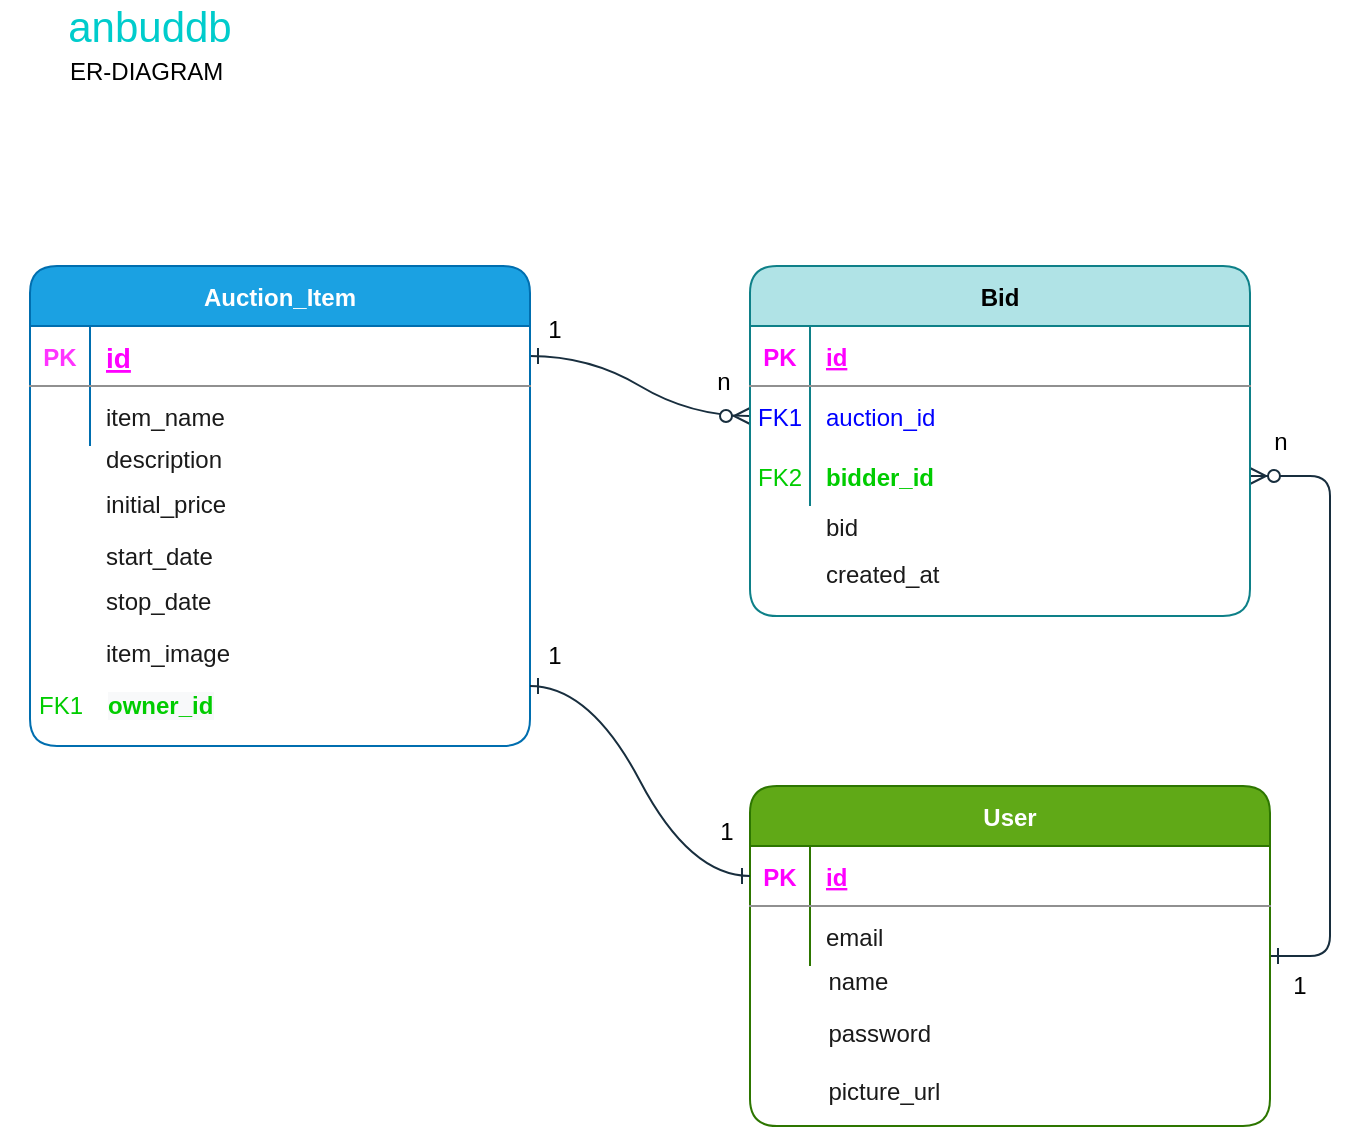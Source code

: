 <mxfile version="14.6.13" type="device"><diagram id="R2lEEEUBdFMjLlhIrx00" name="Page-1"><mxGraphModel dx="1422" dy="822" grid="1" gridSize="10" guides="1" tooltips="1" connect="1" arrows="1" fold="1" page="1" pageScale="1" pageWidth="1100" pageHeight="850" background="#ffffff" math="0" shadow="0" extFonts="Permanent Marker^https://fonts.googleapis.com/css?family=Permanent+Marker"><root><mxCell id="0"/><mxCell id="1" parent="0"/><mxCell id="C-vyLk0tnHw3VtMMgP7b-1" value="" style="edgeStyle=entityRelationEdgeStyle;endArrow=ERzeroToMany;startArrow=ERone;endFill=1;startFill=0;entryX=0;entryY=0.5;entryDx=0;entryDy=0;strokeColor=#182E3E;fontColor=#1A1A1A;labelBackgroundColor=#EEEEEE;curved=1;" parent="1" source="C-vyLk0tnHw3VtMMgP7b-24" target="BdO2JZDOVSu5dEc1PPFg-19" edge="1"><mxGeometry width="100" height="100" relative="1" as="geometry"><mxPoint x="465" y="910" as="sourcePoint"/><mxPoint x="535" y="295" as="targetPoint"/></mxGeometry></mxCell><mxCell id="BdO2JZDOVSu5dEc1PPFg-4" value="" style="group;fontColor=#1A1A1A;rounded=1;" parent="1" vertex="1" connectable="0"><mxGeometry x="215" y="230" width="250" height="270" as="geometry"/></mxCell><mxCell id="C-vyLk0tnHw3VtMMgP7b-23" value="Auction_Item" style="shape=table;startSize=30;container=1;collapsible=1;childLayout=tableLayout;fixedRows=1;rowLines=0;fontStyle=1;align=center;resizeLast=1;fillColor=#1ba1e2;strokeColor=#006EAF;rounded=1;fontColor=#ffffff;" parent="BdO2JZDOVSu5dEc1PPFg-4" vertex="1"><mxGeometry width="250" height="240" as="geometry"/></mxCell><mxCell id="C-vyLk0tnHw3VtMMgP7b-24" value="" style="shape=partialRectangle;collapsible=0;dropTarget=0;pointerEvents=0;fillColor=none;points=[[0,0.5],[1,0.5]];portConstraint=eastwest;top=0;left=0;right=0;bottom=1;strokeColor=#909090;rounded=1;" parent="C-vyLk0tnHw3VtMMgP7b-23" vertex="1"><mxGeometry y="30" width="250" height="30" as="geometry"/></mxCell><mxCell id="C-vyLk0tnHw3VtMMgP7b-25" value="PK" style="shape=partialRectangle;overflow=hidden;connectable=0;fillColor=none;top=0;left=0;bottom=0;right=0;fontStyle=1;strokeColor=#909090;rounded=1;fontColor=#FF33FF;" parent="C-vyLk0tnHw3VtMMgP7b-24" vertex="1"><mxGeometry width="30" height="30" as="geometry"/></mxCell><mxCell id="C-vyLk0tnHw3VtMMgP7b-26" value="id" style="shape=partialRectangle;overflow=hidden;connectable=0;fillColor=none;top=0;left=0;bottom=0;right=0;align=left;spacingLeft=6;fontStyle=5;strokeColor=#909090;rounded=1;labelBackgroundColor=none;fontSize=14;fontColor=#FF00FF;" parent="C-vyLk0tnHw3VtMMgP7b-24" vertex="1"><mxGeometry x="30" width="220" height="30" as="geometry"/></mxCell><mxCell id="C-vyLk0tnHw3VtMMgP7b-27" value="" style="shape=partialRectangle;collapsible=0;dropTarget=0;pointerEvents=0;fillColor=none;points=[[0,0.5],[1,0.5]];portConstraint=eastwest;top=0;left=0;right=0;bottom=0;strokeColor=#909090;fontColor=#1A1A1A;rounded=1;" parent="C-vyLk0tnHw3VtMMgP7b-23" vertex="1"><mxGeometry y="60" width="250" height="30" as="geometry"/></mxCell><mxCell id="C-vyLk0tnHw3VtMMgP7b-28" value="" style="shape=partialRectangle;overflow=hidden;connectable=0;fillColor=none;top=0;left=0;bottom=0;right=0;strokeColor=#909090;fontColor=#1A1A1A;rounded=1;" parent="C-vyLk0tnHw3VtMMgP7b-27" vertex="1"><mxGeometry width="30" height="30" as="geometry"/></mxCell><mxCell id="C-vyLk0tnHw3VtMMgP7b-29" value="item_name" style="shape=partialRectangle;overflow=hidden;connectable=0;fillColor=none;top=0;left=0;bottom=0;right=0;align=left;spacingLeft=6;strokeColor=#909090;fontColor=#1A1A1A;rounded=1;" parent="C-vyLk0tnHw3VtMMgP7b-27" vertex="1"><mxGeometry x="30" width="220" height="30" as="geometry"/></mxCell><mxCell id="BdO2JZDOVSu5dEc1PPFg-76" value="description" style="shape=partialRectangle;overflow=hidden;connectable=0;fillColor=none;top=0;left=0;bottom=0;right=0;align=left;spacingLeft=6;strokeColor=#909090;fontColor=#1A1A1A;rounded=1;" parent="BdO2JZDOVSu5dEc1PPFg-4" vertex="1"><mxGeometry x="30" y="82.997" width="220" height="25.714" as="geometry"/></mxCell><mxCell id="BdO2JZDOVSu5dEc1PPFg-77" value="initial_price" style="shape=partialRectangle;overflow=hidden;connectable=0;fillColor=none;top=0;left=0;bottom=0;right=0;align=left;spacingLeft=6;strokeColor=#909090;fontColor=#1A1A1A;rounded=1;" parent="BdO2JZDOVSu5dEc1PPFg-4" vertex="1"><mxGeometry x="30" y="105.716" width="220" height="25.714" as="geometry"/></mxCell><mxCell id="NPExy47szuQDbSRoDMbA-1" value="start_date" style="shape=partialRectangle;overflow=hidden;connectable=0;fillColor=none;top=0;left=0;bottom=0;right=0;align=left;spacingLeft=6;strokeColor=#909090;fontColor=#1A1A1A;rounded=1;" vertex="1" parent="BdO2JZDOVSu5dEc1PPFg-4"><mxGeometry x="30" y="131.427" width="220" height="25.714" as="geometry"/></mxCell><mxCell id="NPExy47szuQDbSRoDMbA-2" value="stop_date" style="shape=partialRectangle;overflow=hidden;connectable=0;fillColor=none;top=0;left=0;bottom=0;right=0;align=left;spacingLeft=6;strokeColor=#909090;fontColor=#1A1A1A;rounded=1;" vertex="1" parent="BdO2JZDOVSu5dEc1PPFg-4"><mxGeometry x="30" y="157" width="220" height="20" as="geometry"/></mxCell><mxCell id="NPExy47szuQDbSRoDMbA-3" value="item_image" style="shape=partialRectangle;overflow=hidden;connectable=0;fillColor=none;top=0;left=0;bottom=0;right=0;align=left;spacingLeft=6;strokeColor=#909090;fontColor=#1A1A1A;rounded=1;" vertex="1" parent="BdO2JZDOVSu5dEc1PPFg-4"><mxGeometry x="30" y="183" width="220" height="20" as="geometry"/></mxCell><mxCell id="NPExy47szuQDbSRoDMbA-16" value="&lt;span style=&quot;color: rgb(0 , 204 , 0) ; font-family: &amp;#34;helvetica&amp;#34; ; font-size: 12px ; font-style: normal ; font-weight: 700 ; letter-spacing: normal ; text-align: left ; text-indent: 0px ; text-transform: none ; word-spacing: 0px ; background-color: rgb(248 , 249 , 250) ; display: inline ; float: none&quot;&gt;owner_id&lt;/span&gt;" style="text;whiteSpace=wrap;html=1;" vertex="1" parent="BdO2JZDOVSu5dEc1PPFg-4"><mxGeometry x="37" y="206" width="80" height="30" as="geometry"/></mxCell><mxCell id="BdO2JZDOVSu5dEc1PPFg-81" value="" style="edgeStyle=entityRelationEdgeStyle;endArrow=ERzeroToMany;startArrow=ERone;endFill=1;startFill=0;strokeColor=#182E3E;fontColor=#1A1A1A;labelBackgroundColor=#EEEEEE;rounded=1;" parent="1" target="BdO2JZDOVSu5dEc1PPFg-22" edge="1" source="BdO2JZDOVSu5dEc1PPFg-5"><mxGeometry width="100" height="100" relative="1" as="geometry"><mxPoint x="445" y="390" as="sourcePoint"/><mxPoint x="815" y="340" as="targetPoint"/></mxGeometry></mxCell><mxCell id="NPExy47szuQDbSRoDMbA-8" value="" style="group" vertex="1" connectable="0" parent="1"><mxGeometry x="575" y="490" width="260" height="170" as="geometry"/></mxCell><mxCell id="BdO2JZDOVSu5dEc1PPFg-5" value="User" style="shape=table;startSize=30;container=1;collapsible=1;childLayout=tableLayout;fixedRows=1;rowLines=0;fontStyle=1;align=center;resizeLast=1;fillColor=#60a917;strokeColor=#2D7600;rounded=1;fontColor=#ffffff;" parent="NPExy47szuQDbSRoDMbA-8" vertex="1"><mxGeometry width="260" height="170" as="geometry"/></mxCell><mxCell id="BdO2JZDOVSu5dEc1PPFg-6" value="" style="shape=partialRectangle;collapsible=0;dropTarget=0;pointerEvents=0;fillColor=none;points=[[0,0.5],[1,0.5]];portConstraint=eastwest;top=0;left=0;right=0;bottom=1;strokeColor=#909090;fontColor=#1A1A1A;rounded=1;" parent="BdO2JZDOVSu5dEc1PPFg-5" vertex="1"><mxGeometry y="30" width="260" height="30" as="geometry"/></mxCell><mxCell id="BdO2JZDOVSu5dEc1PPFg-7" value="PK" style="shape=partialRectangle;overflow=hidden;connectable=0;fillColor=none;top=0;left=0;bottom=0;right=0;fontStyle=1;strokeColor=#909090;rounded=1;fontColor=#FF00FF;" parent="BdO2JZDOVSu5dEc1PPFg-6" vertex="1"><mxGeometry width="30" height="30" as="geometry"/></mxCell><mxCell id="BdO2JZDOVSu5dEc1PPFg-8" value="id" style="shape=partialRectangle;overflow=hidden;connectable=0;fillColor=none;top=0;left=0;bottom=0;right=0;align=left;spacingLeft=6;fontStyle=5;strokeColor=#909090;rounded=1;fontColor=#FF00FF;" parent="BdO2JZDOVSu5dEc1PPFg-6" vertex="1"><mxGeometry x="30" width="230" height="30" as="geometry"/></mxCell><mxCell id="BdO2JZDOVSu5dEc1PPFg-9" value="" style="shape=partialRectangle;collapsible=0;dropTarget=0;pointerEvents=0;fillColor=none;points=[[0,0.5],[1,0.5]];portConstraint=eastwest;top=0;left=0;right=0;bottom=0;strokeColor=#909090;fontColor=#1A1A1A;rounded=1;" parent="BdO2JZDOVSu5dEc1PPFg-5" vertex="1"><mxGeometry y="60" width="260" height="30" as="geometry"/></mxCell><mxCell id="BdO2JZDOVSu5dEc1PPFg-10" value="" style="shape=partialRectangle;overflow=hidden;connectable=0;fillColor=none;top=0;left=0;bottom=0;right=0;strokeColor=#909090;fontColor=#1A1A1A;rounded=1;" parent="BdO2JZDOVSu5dEc1PPFg-9" vertex="1"><mxGeometry width="30" height="30" as="geometry"/></mxCell><mxCell id="BdO2JZDOVSu5dEc1PPFg-11" value="email" style="shape=partialRectangle;overflow=hidden;connectable=0;fillColor=none;top=0;left=0;bottom=0;right=0;align=left;spacingLeft=6;strokeColor=#909090;fontColor=#1A1A1A;rounded=1;" parent="BdO2JZDOVSu5dEc1PPFg-9" vertex="1"><mxGeometry x="30" width="230" height="30" as="geometry"/></mxCell><mxCell id="NPExy47szuQDbSRoDMbA-5" value="name" style="shape=partialRectangle;overflow=hidden;connectable=0;fillColor=none;top=0;left=0;bottom=0;right=0;align=left;spacingLeft=6;strokeColor=#909090;fontColor=#1A1A1A;rounded=1;" vertex="1" parent="NPExy47szuQDbSRoDMbA-8"><mxGeometry x="31.2" y="82" width="228.8" height="30" as="geometry"/></mxCell><mxCell id="NPExy47szuQDbSRoDMbA-6" value="password" style="shape=partialRectangle;overflow=hidden;connectable=0;fillColor=none;top=0;left=0;bottom=0;right=0;align=left;spacingLeft=6;strokeColor=#909090;fontColor=#1A1A1A;rounded=1;" vertex="1" parent="NPExy47szuQDbSRoDMbA-8"><mxGeometry x="31.2" y="108" width="228.8" height="30" as="geometry"/></mxCell><mxCell id="NPExy47szuQDbSRoDMbA-7" value="picture_url" style="shape=partialRectangle;overflow=hidden;connectable=0;fillColor=none;top=0;left=0;bottom=0;right=0;align=left;spacingLeft=6;strokeColor=#909090;fontColor=#1A1A1A;rounded=1;" vertex="1" parent="NPExy47szuQDbSRoDMbA-8"><mxGeometry x="31.2" y="137" width="228.8" height="30" as="geometry"/></mxCell><mxCell id="NPExy47szuQDbSRoDMbA-15" value="" style="group" vertex="1" connectable="0" parent="1"><mxGeometry x="575" y="230" width="250" height="175" as="geometry"/></mxCell><mxCell id="BdO2JZDOVSu5dEc1PPFg-15" value="Bid" style="shape=table;startSize=30;container=1;collapsible=1;childLayout=tableLayout;fixedRows=1;rowLines=0;fontStyle=1;align=center;resizeLast=1;fillColor=#b0e3e6;strokeColor=#0e8088;rounded=1;" parent="NPExy47szuQDbSRoDMbA-15" vertex="1"><mxGeometry width="250" height="175" as="geometry"/></mxCell><mxCell id="BdO2JZDOVSu5dEc1PPFg-16" value="" style="shape=partialRectangle;collapsible=0;dropTarget=0;pointerEvents=0;fillColor=none;points=[[0,0.5],[1,0.5]];portConstraint=eastwest;top=0;left=0;right=0;bottom=1;strokeColor=#909090;fontColor=#1A1A1A;rounded=1;" parent="BdO2JZDOVSu5dEc1PPFg-15" vertex="1"><mxGeometry y="30" width="250" height="30" as="geometry"/></mxCell><mxCell id="BdO2JZDOVSu5dEc1PPFg-17" value="PK" style="shape=partialRectangle;overflow=hidden;connectable=0;fillColor=none;top=0;left=0;bottom=0;right=0;fontStyle=1;strokeColor=#909090;rounded=1;fontColor=#FF00FF;" parent="BdO2JZDOVSu5dEc1PPFg-16" vertex="1"><mxGeometry width="30" height="30" as="geometry"/></mxCell><mxCell id="BdO2JZDOVSu5dEc1PPFg-18" value="id" style="shape=partialRectangle;overflow=hidden;connectable=0;fillColor=none;top=0;left=0;bottom=0;right=0;align=left;spacingLeft=6;fontStyle=5;strokeColor=#909090;rounded=1;fontColor=#FF00FF;" parent="BdO2JZDOVSu5dEc1PPFg-16" vertex="1"><mxGeometry x="30" width="220" height="30" as="geometry"/></mxCell><mxCell id="BdO2JZDOVSu5dEc1PPFg-19" value="" style="shape=partialRectangle;collapsible=0;dropTarget=0;pointerEvents=0;fillColor=none;points=[[0,0.5],[1,0.5]];portConstraint=eastwest;top=0;left=0;right=0;bottom=0;strokeColor=#909090;rounded=1;fontColor=#0000FF;" parent="BdO2JZDOVSu5dEc1PPFg-15" vertex="1"><mxGeometry y="60" width="250" height="30" as="geometry"/></mxCell><mxCell id="BdO2JZDOVSu5dEc1PPFg-20" value="FK1" style="shape=partialRectangle;overflow=hidden;connectable=0;fillColor=none;top=0;left=0;bottom=0;right=0;strokeColor=#909090;rounded=1;fontColor=#0000FF;" parent="BdO2JZDOVSu5dEc1PPFg-19" vertex="1"><mxGeometry width="30" height="30" as="geometry"/></mxCell><mxCell id="BdO2JZDOVSu5dEc1PPFg-21" value="auction_id" style="shape=partialRectangle;overflow=hidden;connectable=0;fillColor=none;top=0;left=0;bottom=0;right=0;align=left;spacingLeft=6;strokeColor=#909090;rounded=1;fontColor=#0000FF;" parent="BdO2JZDOVSu5dEc1PPFg-19" vertex="1"><mxGeometry x="30" width="220" height="30" as="geometry"/></mxCell><mxCell id="BdO2JZDOVSu5dEc1PPFg-22" value="" style="shape=partialRectangle;collapsible=0;dropTarget=0;pointerEvents=0;fillColor=none;points=[[0,0.5],[1,0.5]];portConstraint=eastwest;top=0;left=0;right=0;bottom=0;strokeColor=#909090;fontColor=#1A1A1A;rounded=1;" parent="BdO2JZDOVSu5dEc1PPFg-15" vertex="1"><mxGeometry y="90" width="250" height="30" as="geometry"/></mxCell><mxCell id="BdO2JZDOVSu5dEc1PPFg-23" value="FK2" style="shape=partialRectangle;overflow=hidden;connectable=0;fillColor=none;top=0;left=0;bottom=0;right=0;strokeColor=#909090;rounded=1;fontColor=#00CC00;" parent="BdO2JZDOVSu5dEc1PPFg-22" vertex="1"><mxGeometry width="30" height="30" as="geometry"/></mxCell><mxCell id="BdO2JZDOVSu5dEc1PPFg-24" value="bidder_id" style="shape=partialRectangle;overflow=hidden;connectable=0;fillColor=none;top=0;left=0;bottom=0;right=0;align=left;spacingLeft=6;strokeColor=#909090;rounded=1;fontStyle=1;fontColor=#00CC00;" parent="BdO2JZDOVSu5dEc1PPFg-22" vertex="1"><mxGeometry x="30" width="220" height="30" as="geometry"/></mxCell><mxCell id="NPExy47szuQDbSRoDMbA-13" value="bid" style="shape=partialRectangle;overflow=hidden;connectable=0;fillColor=none;top=0;left=0;bottom=0;right=0;align=left;spacingLeft=6;strokeColor=#909090;fontColor=#1A1A1A;rounded=1;" vertex="1" parent="NPExy47szuQDbSRoDMbA-15"><mxGeometry x="30" y="116.996" width="220" height="25.714" as="geometry"/></mxCell><mxCell id="NPExy47szuQDbSRoDMbA-14" value="created_at" style="shape=partialRectangle;overflow=hidden;connectable=0;fillColor=none;top=0;left=0;bottom=0;right=0;align=left;spacingLeft=6;strokeColor=#909090;fontColor=#1A1A1A;rounded=1;" vertex="1" parent="NPExy47szuQDbSRoDMbA-15"><mxGeometry x="30" y="140.706" width="220" height="25.714" as="geometry"/></mxCell><mxCell id="NPExy47szuQDbSRoDMbA-17" value="&lt;span style=&quot;color: rgb(0 , 204 , 0)&quot;&gt;FK1&lt;/span&gt;" style="text;html=1;align=center;verticalAlign=middle;resizable=0;points=[];autosize=1;strokeColor=none;" vertex="1" parent="1"><mxGeometry x="210" y="440" width="40" height="20" as="geometry"/></mxCell><mxCell id="NPExy47szuQDbSRoDMbA-18" value="" style="edgeStyle=entityRelationEdgeStyle;endArrow=ERone;startArrow=ERone;endFill=0;startFill=0;strokeColor=#182E3E;fontColor=#1A1A1A;labelBackgroundColor=#EEEEEE;curved=1;" edge="1" parent="1" target="BdO2JZDOVSu5dEc1PPFg-6"><mxGeometry width="100" height="100" relative="1" as="geometry"><mxPoint x="465" y="440" as="sourcePoint"/><mxPoint x="575" y="470" as="targetPoint"/></mxGeometry></mxCell><mxCell id="NPExy47szuQDbSRoDMbA-20" value="ER-DIAGRAM&amp;nbsp;" style="text;html=1;strokeColor=none;fillColor=none;align=center;verticalAlign=middle;whiteSpace=wrap;rounded=0;" vertex="1" parent="1"><mxGeometry x="200" y="123" width="150" height="20" as="geometry"/></mxCell><mxCell id="NPExy47szuQDbSRoDMbA-21" value="&lt;font style=&quot;font-size: 21px&quot; color=&quot;#00cccc&quot;&gt;anbuddb&lt;/font&gt;" style="text;html=1;strokeColor=none;fillColor=none;align=center;verticalAlign=middle;whiteSpace=wrap;rounded=0;" vertex="1" parent="1"><mxGeometry x="200" y="100" width="150" height="20" as="geometry"/></mxCell><mxCell id="NPExy47szuQDbSRoDMbA-22" value="1" style="text;html=1;strokeColor=none;fillColor=none;align=center;verticalAlign=middle;whiteSpace=wrap;rounded=0;" vertex="1" parent="1"><mxGeometry x="465" y="252" width="25" height="20" as="geometry"/></mxCell><mxCell id="NPExy47szuQDbSRoDMbA-23" value="n" style="text;html=1;strokeColor=none;fillColor=none;align=center;verticalAlign=middle;whiteSpace=wrap;rounded=0;" vertex="1" parent="1"><mxGeometry x="547" y="278" width="30" height="20" as="geometry"/></mxCell><mxCell id="NPExy47szuQDbSRoDMbA-24" value="1" style="text;html=1;strokeColor=none;fillColor=none;align=center;verticalAlign=middle;whiteSpace=wrap;rounded=0;" vertex="1" parent="1"><mxGeometry x="465" y="415" width="25" height="20" as="geometry"/></mxCell><mxCell id="NPExy47szuQDbSRoDMbA-25" value="1" style="text;html=1;strokeColor=none;fillColor=none;align=center;verticalAlign=middle;whiteSpace=wrap;rounded=0;" vertex="1" parent="1"><mxGeometry x="550" y="503" width="27" height="20" as="geometry"/></mxCell><mxCell id="NPExy47szuQDbSRoDMbA-27" value="1" style="text;html=1;strokeColor=none;fillColor=none;align=center;verticalAlign=middle;whiteSpace=wrap;rounded=0;" vertex="1" parent="1"><mxGeometry x="840" y="580" width="20" height="20" as="geometry"/></mxCell><mxCell id="NPExy47szuQDbSRoDMbA-28" value="n" style="text;html=1;strokeColor=none;fillColor=none;align=center;verticalAlign=middle;whiteSpace=wrap;rounded=0;" vertex="1" parent="1"><mxGeometry x="828" y="307.5" width="25" height="20" as="geometry"/></mxCell></root></mxGraphModel></diagram></mxfile>